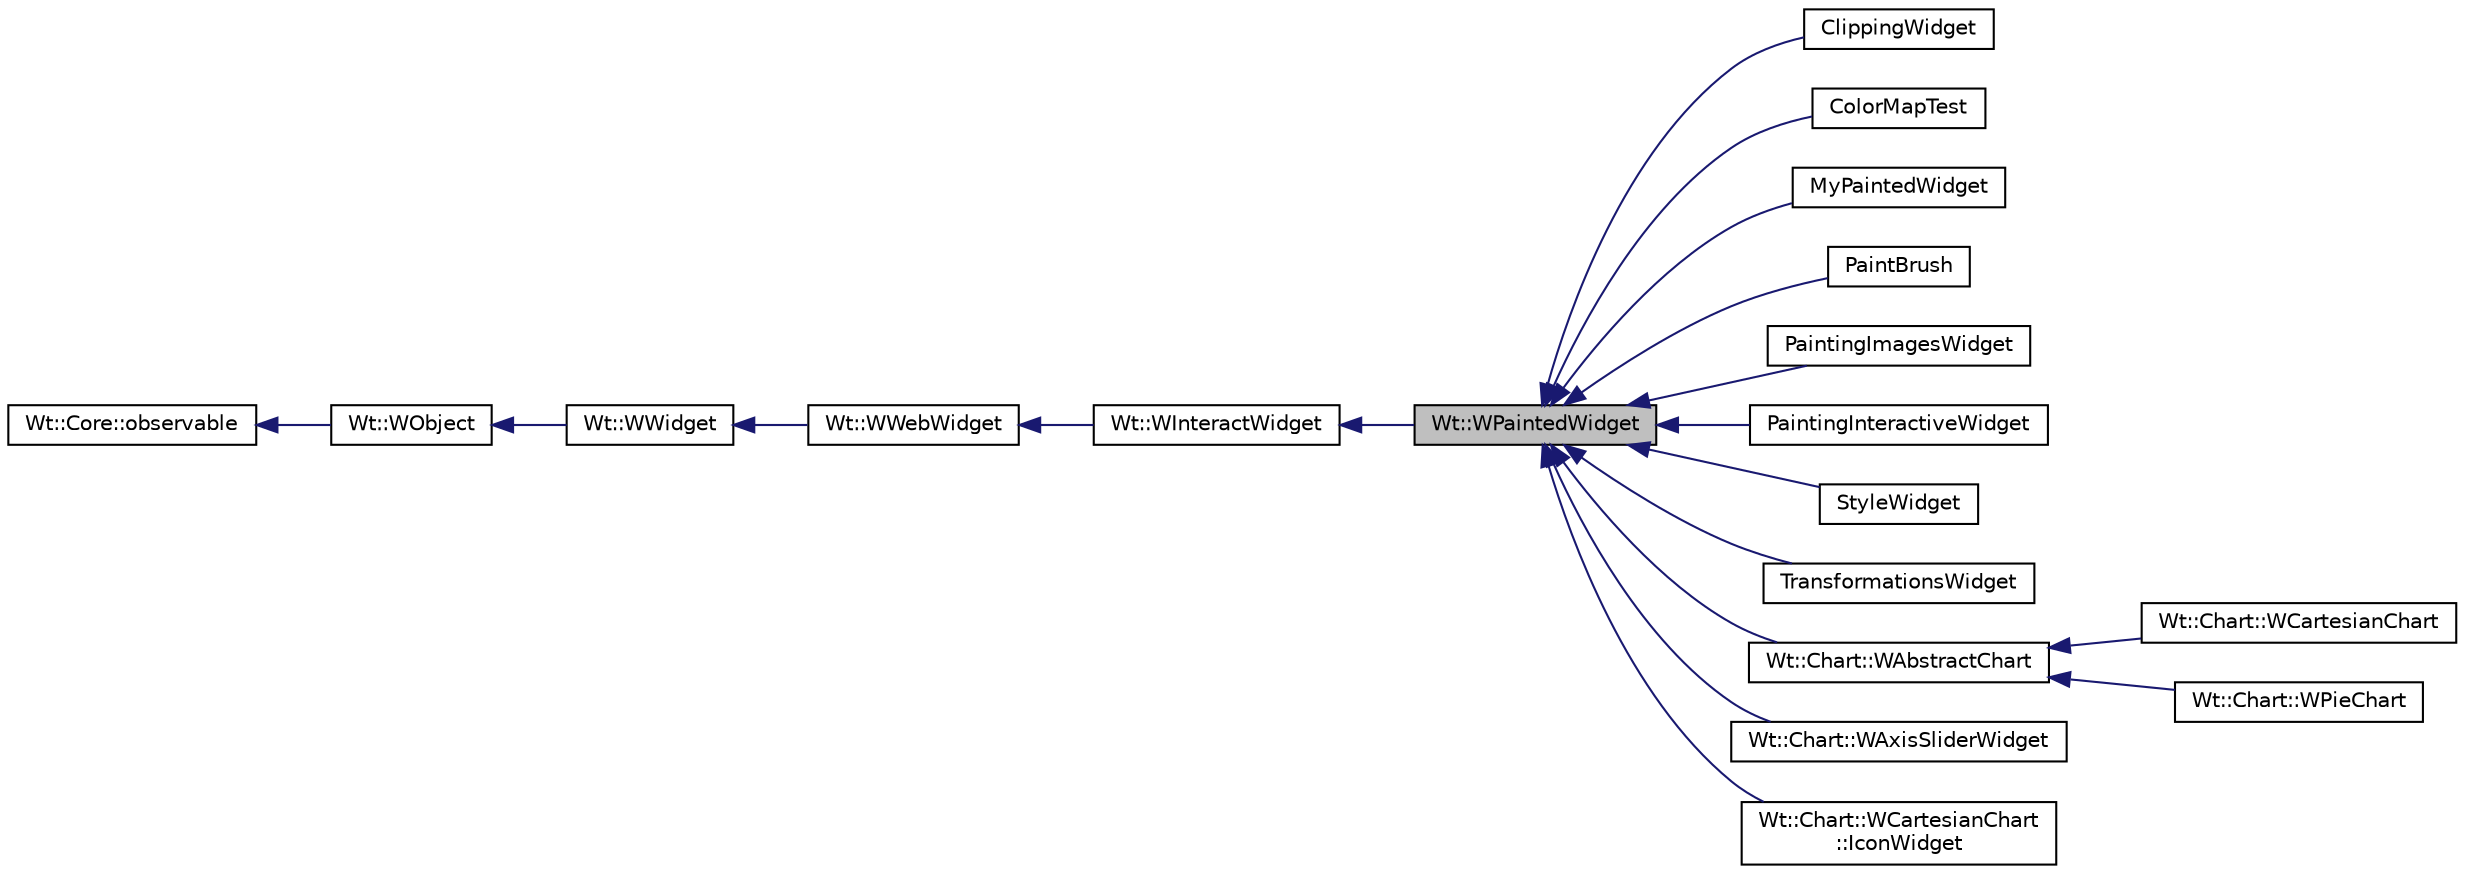 digraph "Wt::WPaintedWidget"
{
 // LATEX_PDF_SIZE
  edge [fontname="Helvetica",fontsize="10",labelfontname="Helvetica",labelfontsize="10"];
  node [fontname="Helvetica",fontsize="10",shape=record];
  rankdir="LR";
  Node1 [label="Wt::WPaintedWidget",height=0.2,width=0.4,color="black", fillcolor="grey75", style="filled", fontcolor="black",tooltip="A widget that is painted using vector graphics."];
  Node2 -> Node1 [dir="back",color="midnightblue",fontsize="10",style="solid",fontname="Helvetica"];
  Node2 [label="Wt::WInteractWidget",height=0.2,width=0.4,color="black", fillcolor="white", style="filled",URL="$classWt_1_1WInteractWidget.html",tooltip="An abstract widget that can receive user-interface interaction."];
  Node3 -> Node2 [dir="back",color="midnightblue",fontsize="10",style="solid",fontname="Helvetica"];
  Node3 [label="Wt::WWebWidget",height=0.2,width=0.4,color="black", fillcolor="white", style="filled",URL="$classWt_1_1WWebWidget.html",tooltip="A base class for widgets with an HTML counterpart."];
  Node4 -> Node3 [dir="back",color="midnightblue",fontsize="10",style="solid",fontname="Helvetica"];
  Node4 [label="Wt::WWidget",height=0.2,width=0.4,color="black", fillcolor="white", style="filled",URL="$classWt_1_1WWidget.html",tooltip="The abstract base class for a user-interface component."];
  Node5 -> Node4 [dir="back",color="midnightblue",fontsize="10",style="solid",fontname="Helvetica"];
  Node5 [label="Wt::WObject",height=0.2,width=0.4,color="black", fillcolor="white", style="filled",URL="$classWt_1_1WObject.html",tooltip="A base class for objects that participate in the signal/slot system."];
  Node6 -> Node5 [dir="back",color="midnightblue",fontsize="10",style="solid",fontname="Helvetica"];
  Node6 [label="Wt::Core::observable",height=0.2,width=0.4,color="black", fillcolor="white", style="filled",URL="$classWt_1_1Core_1_1observable.html",tooltip="A base class for objects whose life-time can be tracked."];
  Node1 -> Node7 [dir="back",color="midnightblue",fontsize="10",style="solid",fontname="Helvetica"];
  Node7 [label="ClippingWidget",height=0.2,width=0.4,color="black", fillcolor="white", style="filled",URL="$classClippingWidget.html",tooltip=" "];
  Node1 -> Node8 [dir="back",color="midnightblue",fontsize="10",style="solid",fontname="Helvetica"];
  Node8 [label="ColorMapTest",height=0.2,width=0.4,color="black", fillcolor="white", style="filled",URL="$classColorMapTest.html",tooltip=" "];
  Node1 -> Node9 [dir="back",color="midnightblue",fontsize="10",style="solid",fontname="Helvetica"];
  Node9 [label="MyPaintedWidget",height=0.2,width=0.4,color="black", fillcolor="white", style="filled",URL="$classMyPaintedWidget.html",tooltip=" "];
  Node1 -> Node10 [dir="back",color="midnightblue",fontsize="10",style="solid",fontname="Helvetica"];
  Node10 [label="PaintBrush",height=0.2,width=0.4,color="black", fillcolor="white", style="filled",URL="$classPaintBrush.html",tooltip=" "];
  Node1 -> Node11 [dir="back",color="midnightblue",fontsize="10",style="solid",fontname="Helvetica"];
  Node11 [label="PaintingImagesWidget",height=0.2,width=0.4,color="black", fillcolor="white", style="filled",URL="$classPaintingImagesWidget.html",tooltip=" "];
  Node1 -> Node12 [dir="back",color="midnightblue",fontsize="10",style="solid",fontname="Helvetica"];
  Node12 [label="PaintingInteractiveWidget",height=0.2,width=0.4,color="black", fillcolor="white", style="filled",URL="$classPaintingInteractiveWidget.html",tooltip=" "];
  Node1 -> Node13 [dir="back",color="midnightblue",fontsize="10",style="solid",fontname="Helvetica"];
  Node13 [label="StyleWidget",height=0.2,width=0.4,color="black", fillcolor="white", style="filled",URL="$classStyleWidget.html",tooltip=" "];
  Node1 -> Node14 [dir="back",color="midnightblue",fontsize="10",style="solid",fontname="Helvetica"];
  Node14 [label="TransformationsWidget",height=0.2,width=0.4,color="black", fillcolor="white", style="filled",URL="$classTransformationsWidget.html",tooltip=" "];
  Node1 -> Node15 [dir="back",color="midnightblue",fontsize="10",style="solid",fontname="Helvetica"];
  Node15 [label="Wt::Chart::WAbstractChart",height=0.2,width=0.4,color="black", fillcolor="white", style="filled",URL="$classWt_1_1Chart_1_1WAbstractChart.html",tooltip="Abstract base class for MVC-based charts."];
  Node15 -> Node16 [dir="back",color="midnightblue",fontsize="10",style="solid",fontname="Helvetica"];
  Node16 [label="Wt::Chart::WCartesianChart",height=0.2,width=0.4,color="black", fillcolor="white", style="filled",URL="$classWt_1_1Chart_1_1WCartesianChart.html",tooltip="A cartesian chart."];
  Node15 -> Node17 [dir="back",color="midnightblue",fontsize="10",style="solid",fontname="Helvetica"];
  Node17 [label="Wt::Chart::WPieChart",height=0.2,width=0.4,color="black", fillcolor="white", style="filled",URL="$classWt_1_1Chart_1_1WPieChart.html",tooltip="A pie chart."];
  Node1 -> Node18 [dir="back",color="midnightblue",fontsize="10",style="solid",fontname="Helvetica"];
  Node18 [label="Wt::Chart::WAxisSliderWidget",height=0.2,width=0.4,color="black", fillcolor="white", style="filled",URL="$classWt_1_1Chart_1_1WAxisSliderWidget.html",tooltip="A widget for selecting an X axis range to display on an associated WCartesianChart."];
  Node1 -> Node19 [dir="back",color="midnightblue",fontsize="10",style="solid",fontname="Helvetica"];
  Node19 [label="Wt::Chart::WCartesianChart\l::IconWidget",height=0.2,width=0.4,color="black", fillcolor="white", style="filled",URL="$classWt_1_1Chart_1_1WCartesianChart_1_1IconWidget.html",tooltip=" "];
}
